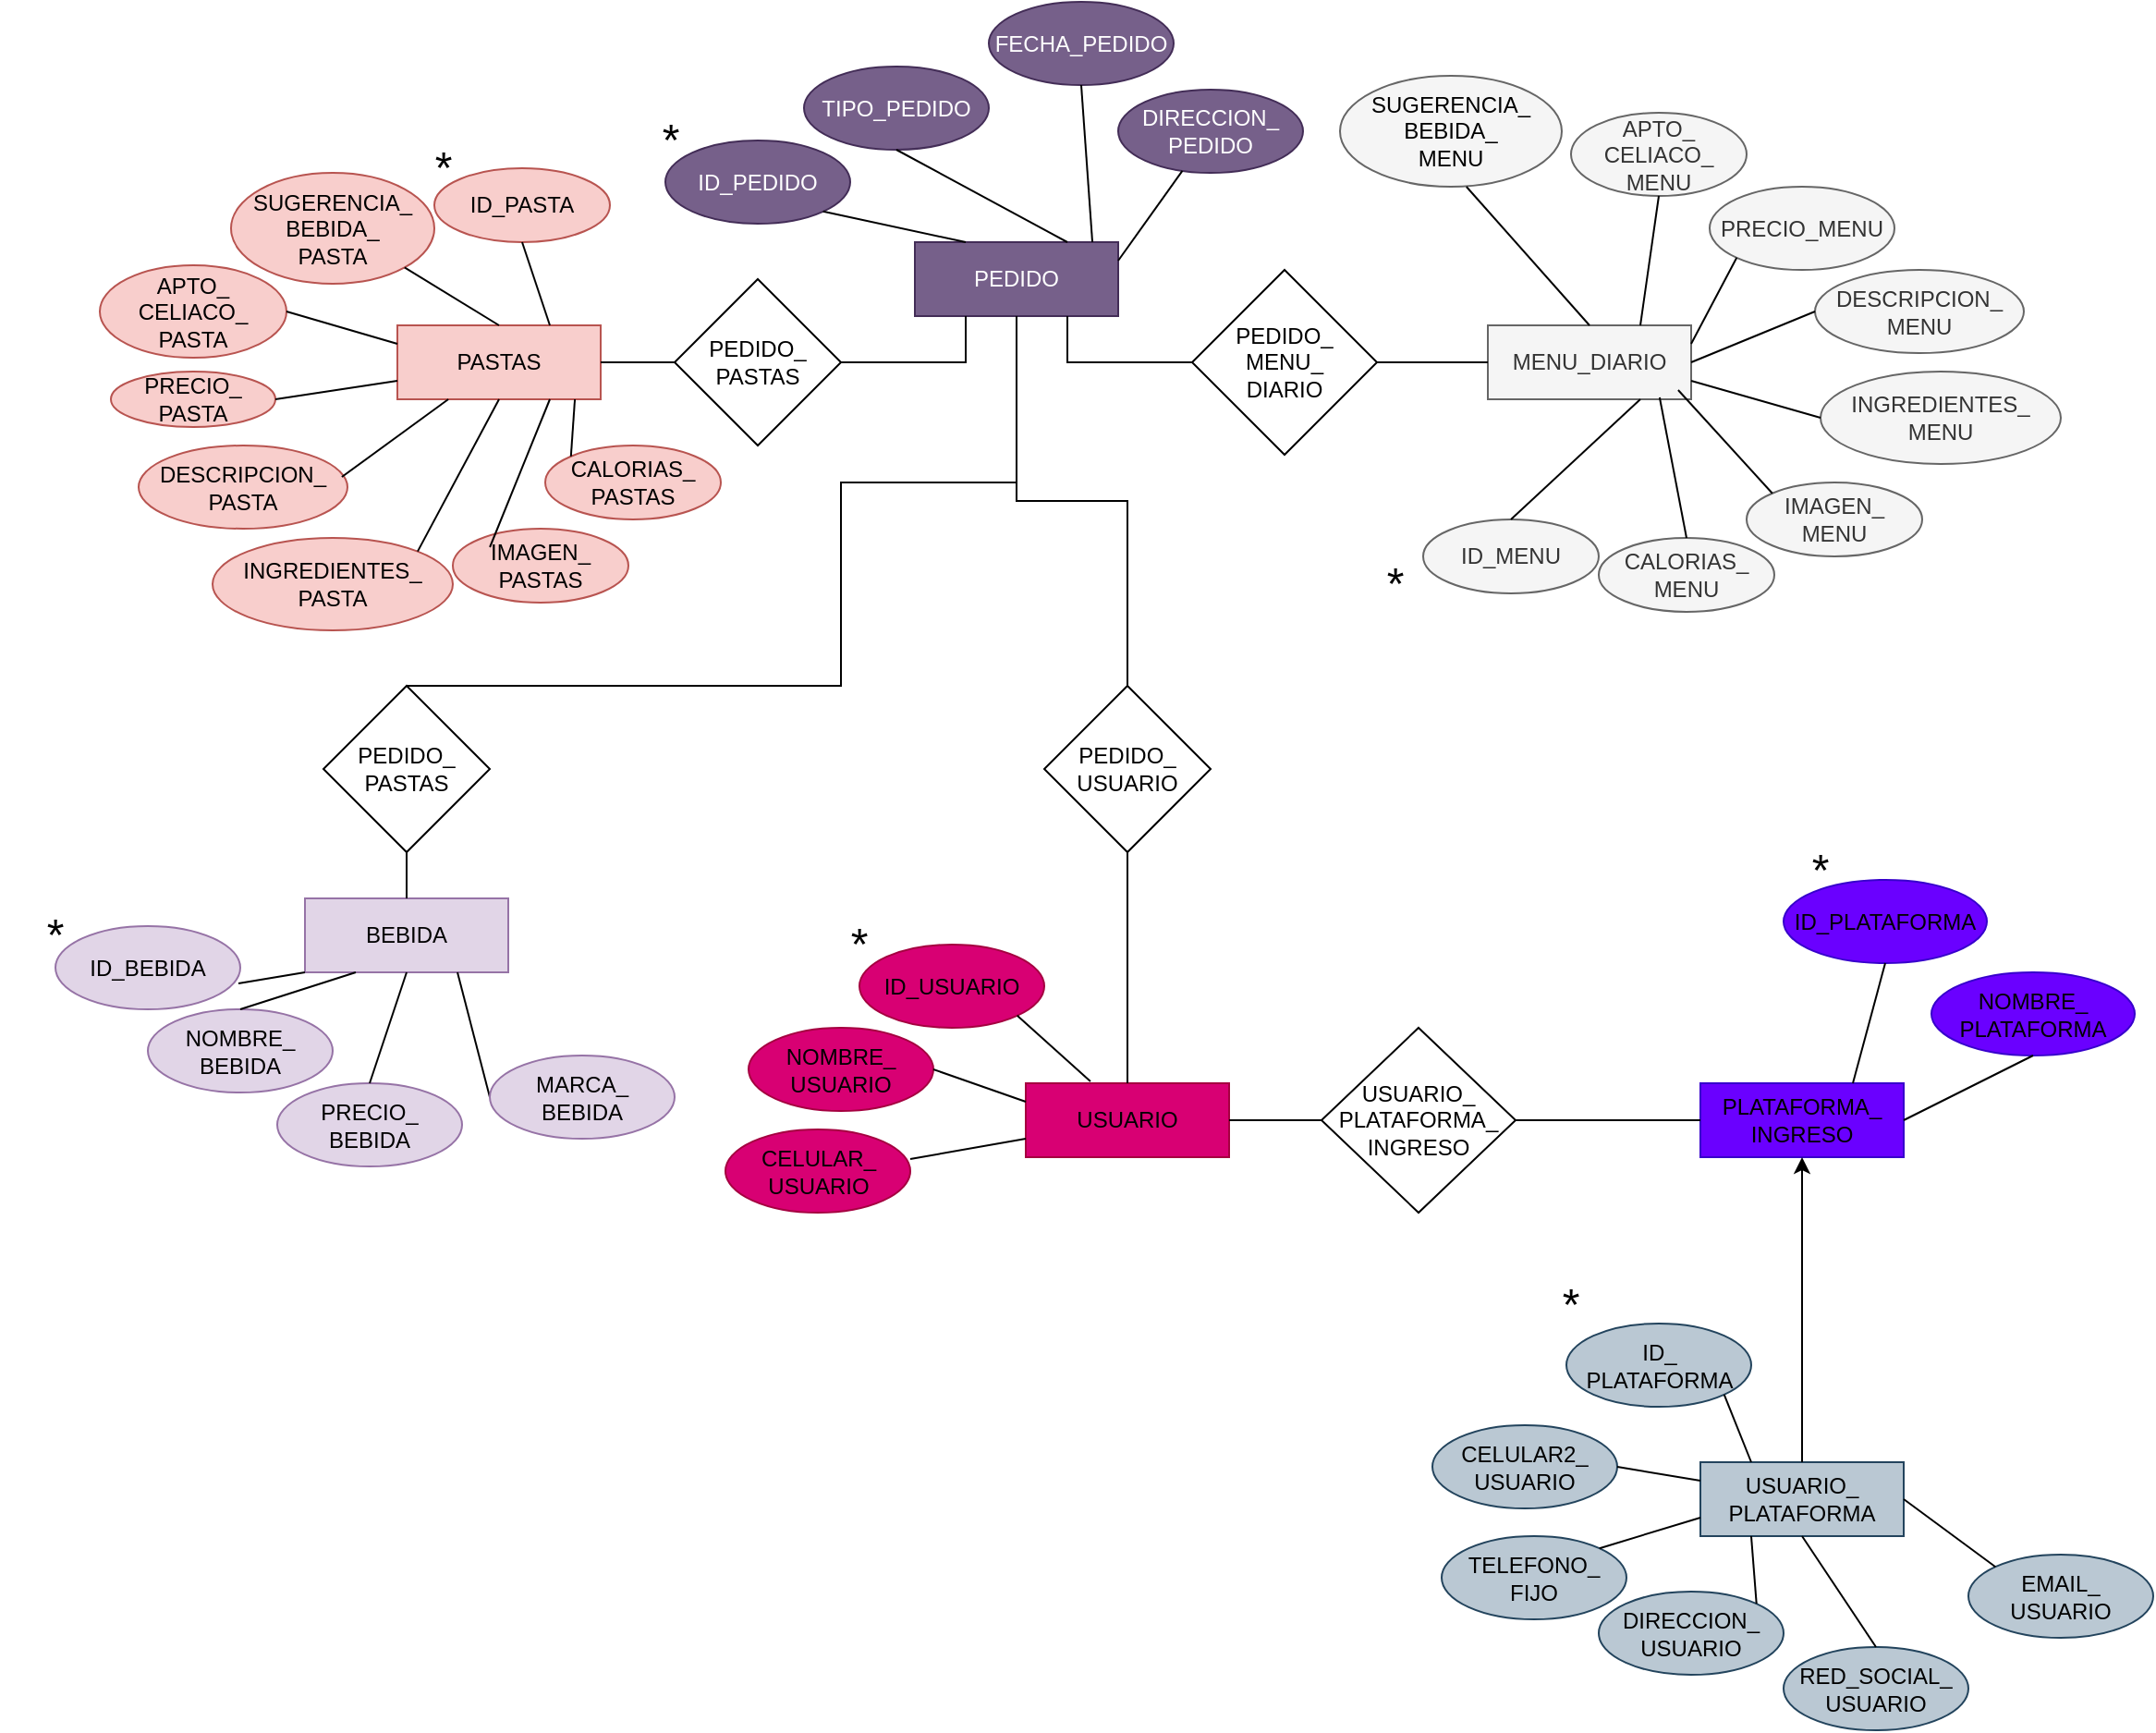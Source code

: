 <mxfile version="24.7.5">
  <diagram name="Página-1" id="DAtKWNq4PaVtGuUrQWzH">
    <mxGraphModel dx="2084" dy="774" grid="1" gridSize="10" guides="1" tooltips="1" connect="1" arrows="1" fold="1" page="1" pageScale="1" pageWidth="827" pageHeight="1169" math="0" shadow="0">
      <root>
        <mxCell id="0" />
        <mxCell id="1" parent="0" />
        <mxCell id="LKN58jGrYVcJwGYVHZ9q-1" value="PEDIDO" style="rounded=0;whiteSpace=wrap;html=1;fillColor=#76608a;fontColor=#ffffff;strokeColor=#432D57;" parent="1" vertex="1">
          <mxGeometry x="340" y="190" width="110" height="40" as="geometry" />
        </mxCell>
        <mxCell id="LKN58jGrYVcJwGYVHZ9q-2" value="ID_PEDIDO" style="ellipse;whiteSpace=wrap;html=1;fillColor=#76608a;fontColor=#ffffff;strokeColor=#432D57;" parent="1" vertex="1">
          <mxGeometry x="205" y="135" width="100" height="45" as="geometry" />
        </mxCell>
        <mxCell id="LKN58jGrYVcJwGYVHZ9q-3" value="&lt;font style=&quot;font-size: 24px;&quot;&gt;*&lt;/font&gt;" style="text;html=1;align=center;verticalAlign=middle;whiteSpace=wrap;rounded=0;" parent="1" vertex="1">
          <mxGeometry x="177.5" y="120" width="60" height="30" as="geometry" />
        </mxCell>
        <mxCell id="LKN58jGrYVcJwGYVHZ9q-4" value="" style="endArrow=none;html=1;rounded=0;entryX=1;entryY=1;entryDx=0;entryDy=0;exitX=0.25;exitY=0;exitDx=0;exitDy=0;" parent="1" source="LKN58jGrYVcJwGYVHZ9q-1" target="LKN58jGrYVcJwGYVHZ9q-2" edge="1">
          <mxGeometry width="50" height="50" relative="1" as="geometry">
            <mxPoint x="200" y="340" as="sourcePoint" />
            <mxPoint x="250" y="290" as="targetPoint" />
          </mxGeometry>
        </mxCell>
        <mxCell id="LKN58jGrYVcJwGYVHZ9q-5" value="TIPO_PEDIDO" style="ellipse;whiteSpace=wrap;html=1;fillColor=#76608a;fontColor=#ffffff;strokeColor=#432D57;" parent="1" vertex="1">
          <mxGeometry x="280" y="95" width="100" height="45" as="geometry" />
        </mxCell>
        <mxCell id="LKN58jGrYVcJwGYVHZ9q-6" value="" style="endArrow=none;html=1;rounded=0;entryX=0.5;entryY=1;entryDx=0;entryDy=0;exitX=0.75;exitY=0;exitDx=0;exitDy=0;" parent="1" source="LKN58jGrYVcJwGYVHZ9q-1" target="LKN58jGrYVcJwGYVHZ9q-5" edge="1">
          <mxGeometry width="50" height="50" relative="1" as="geometry">
            <mxPoint x="390" y="300" as="sourcePoint" />
            <mxPoint x="440" y="250" as="targetPoint" />
          </mxGeometry>
        </mxCell>
        <mxCell id="LKN58jGrYVcJwGYVHZ9q-7" value="PEDIDO_&lt;div&gt;PASTAS&lt;/div&gt;" style="rhombus;whiteSpace=wrap;html=1;" parent="1" vertex="1">
          <mxGeometry x="210" y="210" width="90" height="90" as="geometry" />
        </mxCell>
        <mxCell id="LKN58jGrYVcJwGYVHZ9q-9" value="&lt;font color=&quot;#000000&quot;&gt;PASTAS&lt;/font&gt;" style="rounded=0;whiteSpace=wrap;html=1;fillColor=#f8cecc;strokeColor=#b85450;" parent="1" vertex="1">
          <mxGeometry x="60" y="235" width="110" height="40" as="geometry" />
        </mxCell>
        <mxCell id="LKN58jGrYVcJwGYVHZ9q-10" value="MENU_DIARIO" style="rounded=0;whiteSpace=wrap;html=1;fillColor=#f5f5f5;strokeColor=#666666;fontColor=#333333;" parent="1" vertex="1">
          <mxGeometry x="650" y="235" width="110" height="40" as="geometry" />
        </mxCell>
        <mxCell id="LKN58jGrYVcJwGYVHZ9q-12" value="" style="endArrow=none;html=1;rounded=0;exitX=1;exitY=0.5;exitDx=0;exitDy=0;entryX=0;entryY=0.5;entryDx=0;entryDy=0;" parent="1" source="LKN58jGrYVcJwGYVHZ9q-9" target="LKN58jGrYVcJwGYVHZ9q-7" edge="1">
          <mxGeometry width="50" height="50" relative="1" as="geometry">
            <mxPoint x="300" y="420" as="sourcePoint" />
            <mxPoint x="185" y="300" as="targetPoint" />
          </mxGeometry>
        </mxCell>
        <mxCell id="60rEnAwDFjRoZU05Cf9g-1" value="PEDIDO_&lt;div&gt;MENU_&lt;/div&gt;&lt;div&gt;DIARIO&lt;/div&gt;" style="rhombus;whiteSpace=wrap;html=1;" parent="1" vertex="1">
          <mxGeometry x="490" y="205" width="100" height="100" as="geometry" />
        </mxCell>
        <mxCell id="60rEnAwDFjRoZU05Cf9g-2" value="" style="endArrow=none;html=1;rounded=0;entryX=1;entryY=0.5;entryDx=0;entryDy=0;exitX=0;exitY=0.5;exitDx=0;exitDy=0;" parent="1" source="LKN58jGrYVcJwGYVHZ9q-10" target="60rEnAwDFjRoZU05Cf9g-1" edge="1">
          <mxGeometry width="50" height="50" relative="1" as="geometry">
            <mxPoint x="100" y="520" as="sourcePoint" />
            <mxPoint x="150" y="470" as="targetPoint" />
          </mxGeometry>
        </mxCell>
        <mxCell id="-ES0ZA9RLVaCBiWzZrJJ-1" value="" style="endArrow=none;html=1;rounded=0;entryX=0.25;entryY=1;entryDx=0;entryDy=0;exitX=1;exitY=0.5;exitDx=0;exitDy=0;edgeStyle=orthogonalEdgeStyle;" parent="1" source="LKN58jGrYVcJwGYVHZ9q-7" target="LKN58jGrYVcJwGYVHZ9q-1" edge="1">
          <mxGeometry width="50" height="50" relative="1" as="geometry">
            <mxPoint x="140" y="320" as="sourcePoint" />
            <mxPoint x="190" y="270" as="targetPoint" />
          </mxGeometry>
        </mxCell>
        <mxCell id="-ES0ZA9RLVaCBiWzZrJJ-2" value="" style="endArrow=none;html=1;rounded=0;entryX=0.75;entryY=1;entryDx=0;entryDy=0;exitX=0;exitY=0.5;exitDx=0;exitDy=0;edgeStyle=orthogonalEdgeStyle;" parent="1" source="60rEnAwDFjRoZU05Cf9g-1" target="LKN58jGrYVcJwGYVHZ9q-1" edge="1">
          <mxGeometry width="50" height="50" relative="1" as="geometry">
            <mxPoint x="360" y="370" as="sourcePoint" />
            <mxPoint x="410" y="320" as="targetPoint" />
          </mxGeometry>
        </mxCell>
        <mxCell id="-ES0ZA9RLVaCBiWzZrJJ-3" value="PRECIO_MENU" style="ellipse;whiteSpace=wrap;html=1;fillColor=#f5f5f5;fontColor=#333333;strokeColor=#666666;" parent="1" vertex="1">
          <mxGeometry x="770" y="160" width="100" height="45" as="geometry" />
        </mxCell>
        <mxCell id="-ES0ZA9RLVaCBiWzZrJJ-4" value="" style="endArrow=none;html=1;rounded=0;exitX=1;exitY=0.25;exitDx=0;exitDy=0;entryX=0;entryY=1;entryDx=0;entryDy=0;" parent="1" source="LKN58jGrYVcJwGYVHZ9q-10" target="-ES0ZA9RLVaCBiWzZrJJ-3" edge="1">
          <mxGeometry width="50" height="50" relative="1" as="geometry">
            <mxPoint x="800" y="290" as="sourcePoint" />
            <mxPoint x="850" y="240" as="targetPoint" />
          </mxGeometry>
        </mxCell>
        <mxCell id="-ES0ZA9RLVaCBiWzZrJJ-5" value="DESCRIPCION_&lt;div&gt;MENU&lt;/div&gt;" style="ellipse;whiteSpace=wrap;html=1;fillColor=#f5f5f5;fontColor=#333333;strokeColor=#666666;" parent="1" vertex="1">
          <mxGeometry x="827" y="205" width="113" height="45" as="geometry" />
        </mxCell>
        <mxCell id="-ES0ZA9RLVaCBiWzZrJJ-6" value="" style="endArrow=none;html=1;rounded=0;entryX=0;entryY=0.5;entryDx=0;entryDy=0;exitX=1;exitY=0.5;exitDx=0;exitDy=0;" parent="1" source="LKN58jGrYVcJwGYVHZ9q-10" target="-ES0ZA9RLVaCBiWzZrJJ-5" edge="1">
          <mxGeometry width="50" height="50" relative="1" as="geometry">
            <mxPoint x="580" y="450" as="sourcePoint" />
            <mxPoint x="630" y="400" as="targetPoint" />
          </mxGeometry>
        </mxCell>
        <mxCell id="-ES0ZA9RLVaCBiWzZrJJ-7" value="INGREDIENTES_&lt;div&gt;MENU&lt;/div&gt;" style="ellipse;whiteSpace=wrap;html=1;fillColor=#f5f5f5;fontColor=#333333;strokeColor=#666666;" parent="1" vertex="1">
          <mxGeometry x="830" y="260" width="130" height="50" as="geometry" />
        </mxCell>
        <mxCell id="-ES0ZA9RLVaCBiWzZrJJ-8" value="" style="endArrow=none;html=1;rounded=0;entryX=0;entryY=0.5;entryDx=0;entryDy=0;exitX=1;exitY=0.75;exitDx=0;exitDy=0;" parent="1" source="LKN58jGrYVcJwGYVHZ9q-10" target="-ES0ZA9RLVaCBiWzZrJJ-7" edge="1">
          <mxGeometry width="50" height="50" relative="1" as="geometry">
            <mxPoint x="730" y="420" as="sourcePoint" />
            <mxPoint x="780" y="370" as="targetPoint" />
          </mxGeometry>
        </mxCell>
        <mxCell id="-ES0ZA9RLVaCBiWzZrJJ-9" value="IMAGEN_&lt;div&gt;MENU&lt;/div&gt;" style="ellipse;whiteSpace=wrap;html=1;fillColor=#f5f5f5;fontColor=#333333;strokeColor=#666666;" parent="1" vertex="1">
          <mxGeometry x="790" y="320" width="95" height="40" as="geometry" />
        </mxCell>
        <mxCell id="-ES0ZA9RLVaCBiWzZrJJ-10" value="" style="endArrow=none;html=1;rounded=0;exitX=0;exitY=0;exitDx=0;exitDy=0;entryX=0.936;entryY=0.875;entryDx=0;entryDy=0;entryPerimeter=0;" parent="1" source="-ES0ZA9RLVaCBiWzZrJJ-9" target="LKN58jGrYVcJwGYVHZ9q-10" edge="1">
          <mxGeometry width="50" height="50" relative="1" as="geometry">
            <mxPoint x="680" y="370" as="sourcePoint" />
            <mxPoint x="730" y="320" as="targetPoint" />
          </mxGeometry>
        </mxCell>
        <mxCell id="-ES0ZA9RLVaCBiWzZrJJ-11" value="CALORIAS_&lt;div&gt;MENU&lt;/div&gt;" style="ellipse;whiteSpace=wrap;html=1;fillColor=#f5f5f5;fontColor=#333333;strokeColor=#666666;" parent="1" vertex="1">
          <mxGeometry x="710" y="350" width="95" height="40" as="geometry" />
        </mxCell>
        <mxCell id="-ES0ZA9RLVaCBiWzZrJJ-12" value="" style="endArrow=none;html=1;rounded=0;entryX=0.845;entryY=0.975;entryDx=0;entryDy=0;entryPerimeter=0;exitX=0.5;exitY=0;exitDx=0;exitDy=0;" parent="1" source="-ES0ZA9RLVaCBiWzZrJJ-11" target="LKN58jGrYVcJwGYVHZ9q-10" edge="1">
          <mxGeometry width="50" height="50" relative="1" as="geometry">
            <mxPoint x="580" y="420" as="sourcePoint" />
            <mxPoint x="630" y="370" as="targetPoint" />
          </mxGeometry>
        </mxCell>
        <mxCell id="-ES0ZA9RLVaCBiWzZrJJ-13" value="APTO_&lt;div&gt;CELIACO_&lt;/div&gt;&lt;div&gt;MENU&lt;/div&gt;" style="ellipse;whiteSpace=wrap;html=1;fillColor=#f5f5f5;fontColor=#333333;strokeColor=#666666;" parent="1" vertex="1">
          <mxGeometry x="695" y="120" width="95" height="45" as="geometry" />
        </mxCell>
        <mxCell id="-ES0ZA9RLVaCBiWzZrJJ-14" value="" style="endArrow=none;html=1;rounded=0;entryX=0.5;entryY=1;entryDx=0;entryDy=0;exitX=0.75;exitY=0;exitDx=0;exitDy=0;" parent="1" source="LKN58jGrYVcJwGYVHZ9q-10" target="-ES0ZA9RLVaCBiWzZrJJ-13" edge="1">
          <mxGeometry width="50" height="50" relative="1" as="geometry">
            <mxPoint x="490" y="500" as="sourcePoint" />
            <mxPoint x="540" y="450" as="targetPoint" />
          </mxGeometry>
        </mxCell>
        <mxCell id="-ES0ZA9RLVaCBiWzZrJJ-15" value="PEDIDO_&lt;div&gt;PASTAS&lt;/div&gt;" style="rhombus;whiteSpace=wrap;html=1;" parent="1" vertex="1">
          <mxGeometry x="20" y="430" width="90" height="90" as="geometry" />
        </mxCell>
        <mxCell id="-ES0ZA9RLVaCBiWzZrJJ-16" value="ID_MENU" style="ellipse;whiteSpace=wrap;html=1;fillColor=#f5f5f5;fontColor=#333333;strokeColor=#666666;" parent="1" vertex="1">
          <mxGeometry x="615" y="340" width="95" height="40" as="geometry" />
        </mxCell>
        <mxCell id="-ES0ZA9RLVaCBiWzZrJJ-17" value="" style="endArrow=none;html=1;rounded=0;exitX=0.75;exitY=1;exitDx=0;exitDy=0;entryX=0.5;entryY=0;entryDx=0;entryDy=0;" parent="1" source="LKN58jGrYVcJwGYVHZ9q-10" target="-ES0ZA9RLVaCBiWzZrJJ-16" edge="1">
          <mxGeometry width="50" height="50" relative="1" as="geometry">
            <mxPoint x="510" y="480" as="sourcePoint" />
            <mxPoint x="560" y="430" as="targetPoint" />
          </mxGeometry>
        </mxCell>
        <mxCell id="-ES0ZA9RLVaCBiWzZrJJ-18" value="" style="endArrow=none;html=1;rounded=0;entryX=0.5;entryY=1;entryDx=0;entryDy=0;exitX=0.5;exitY=0;exitDx=0;exitDy=0;edgeStyle=orthogonalEdgeStyle;" parent="1" source="-ES0ZA9RLVaCBiWzZrJJ-15" target="LKN58jGrYVcJwGYVHZ9q-1" edge="1">
          <mxGeometry width="50" height="50" relative="1" as="geometry">
            <mxPoint x="350" y="330" as="sourcePoint" />
            <mxPoint x="400" y="280" as="targetPoint" />
            <Array as="points">
              <mxPoint x="300" y="320" />
              <mxPoint x="395" y="320" />
            </Array>
          </mxGeometry>
        </mxCell>
        <mxCell id="-ES0ZA9RLVaCBiWzZrJJ-19" value="&lt;font color=&quot;#000000&quot;&gt;ID_BEBIDA&lt;/font&gt;" style="ellipse;whiteSpace=wrap;html=1;fillColor=#e1d5e7;strokeColor=#9673a6;" parent="1" vertex="1">
          <mxGeometry x="-125" y="560" width="100" height="45" as="geometry" />
        </mxCell>
        <mxCell id="-ES0ZA9RLVaCBiWzZrJJ-20" value="&lt;font style=&quot;font-size: 24px;&quot;&gt;*&lt;/font&gt;" style="text;html=1;align=center;verticalAlign=middle;whiteSpace=wrap;rounded=0;" parent="1" vertex="1">
          <mxGeometry x="570" y="360" width="60" height="30" as="geometry" />
        </mxCell>
        <mxCell id="-ES0ZA9RLVaCBiWzZrJJ-21" value="&lt;font color=&quot;#000000&quot;&gt;BEBIDA&lt;/font&gt;" style="rounded=0;whiteSpace=wrap;html=1;fillColor=#e1d5e7;strokeColor=#9673a6;" parent="1" vertex="1">
          <mxGeometry x="10" y="545" width="110" height="40" as="geometry" />
        </mxCell>
        <mxCell id="-ES0ZA9RLVaCBiWzZrJJ-22" value="" style="endArrow=none;html=1;rounded=0;entryX=0.5;entryY=1;entryDx=0;entryDy=0;exitX=0.5;exitY=0;exitDx=0;exitDy=0;" parent="1" source="-ES0ZA9RLVaCBiWzZrJJ-21" target="-ES0ZA9RLVaCBiWzZrJJ-15" edge="1">
          <mxGeometry width="50" height="50" relative="1" as="geometry">
            <mxPoint x="-85" y="630" as="sourcePoint" />
            <mxPoint x="-35" y="580" as="targetPoint" />
          </mxGeometry>
        </mxCell>
        <mxCell id="-ES0ZA9RLVaCBiWzZrJJ-23" value="" style="endArrow=none;html=1;rounded=0;entryX=0;entryY=1;entryDx=0;entryDy=0;exitX=0.99;exitY=0.689;exitDx=0;exitDy=0;exitPerimeter=0;" parent="1" source="-ES0ZA9RLVaCBiWzZrJJ-19" target="-ES0ZA9RLVaCBiWzZrJJ-21" edge="1">
          <mxGeometry width="50" height="50" relative="1" as="geometry">
            <mxPoint x="-85" y="630" as="sourcePoint" />
            <mxPoint x="-15" y="590" as="targetPoint" />
          </mxGeometry>
        </mxCell>
        <mxCell id="-ES0ZA9RLVaCBiWzZrJJ-24" value="&lt;font style=&quot;font-size: 24px;&quot;&gt;*&lt;/font&gt;" style="text;html=1;align=center;verticalAlign=middle;whiteSpace=wrap;rounded=0;" parent="1" vertex="1">
          <mxGeometry x="-155" y="550" width="60" height="30" as="geometry" />
        </mxCell>
        <mxCell id="-ES0ZA9RLVaCBiWzZrJJ-25" value="&lt;font color=&quot;#000000&quot;&gt;NOMBRE_&lt;/font&gt;&lt;div&gt;&lt;font color=&quot;#000000&quot;&gt;BEBIDA&lt;/font&gt;&lt;/div&gt;" style="ellipse;whiteSpace=wrap;html=1;fillColor=#e1d5e7;strokeColor=#9673a6;" parent="1" vertex="1">
          <mxGeometry x="-75" y="605" width="100" height="45" as="geometry" />
        </mxCell>
        <mxCell id="-ES0ZA9RLVaCBiWzZrJJ-26" value="&lt;font color=&quot;#000000&quot;&gt;PRECIO_&lt;/font&gt;&lt;div&gt;&lt;font color=&quot;#000000&quot;&gt;BEBIDA&lt;/font&gt;&lt;/div&gt;" style="ellipse;whiteSpace=wrap;html=1;fillColor=#e1d5e7;strokeColor=#9673a6;" parent="1" vertex="1">
          <mxGeometry x="-5" y="645" width="100" height="45" as="geometry" />
        </mxCell>
        <mxCell id="-ES0ZA9RLVaCBiWzZrJJ-27" value="" style="endArrow=none;html=1;rounded=0;entryX=0.25;entryY=1;entryDx=0;entryDy=0;exitX=0.5;exitY=0;exitDx=0;exitDy=0;" parent="1" source="-ES0ZA9RLVaCBiWzZrJJ-25" target="-ES0ZA9RLVaCBiWzZrJJ-21" edge="1">
          <mxGeometry width="50" height="50" relative="1" as="geometry">
            <mxPoint x="25" y="840" as="sourcePoint" />
            <mxPoint x="75" y="790" as="targetPoint" />
          </mxGeometry>
        </mxCell>
        <mxCell id="-ES0ZA9RLVaCBiWzZrJJ-28" value="" style="endArrow=none;html=1;rounded=0;entryX=0.5;entryY=1;entryDx=0;entryDy=0;exitX=0.5;exitY=0;exitDx=0;exitDy=0;" parent="1" source="-ES0ZA9RLVaCBiWzZrJJ-26" target="-ES0ZA9RLVaCBiWzZrJJ-21" edge="1">
          <mxGeometry width="50" height="50" relative="1" as="geometry">
            <mxPoint x="255" y="780" as="sourcePoint" />
            <mxPoint x="305" y="730" as="targetPoint" />
          </mxGeometry>
        </mxCell>
        <mxCell id="-ES0ZA9RLVaCBiWzZrJJ-29" value="&lt;font color=&quot;#000000&quot;&gt;SUGERENCIA_&lt;/font&gt;&lt;div&gt;&lt;font color=&quot;#000000&quot;&gt;BEBIDA_&lt;/font&gt;&lt;/div&gt;&lt;div&gt;&lt;font color=&quot;#000000&quot;&gt;MENU&lt;/font&gt;&lt;/div&gt;" style="ellipse;whiteSpace=wrap;html=1;fillColor=#f5f5f5;strokeColor=#666666;fontColor=#333333;" parent="1" vertex="1">
          <mxGeometry x="570" y="100" width="120" height="60" as="geometry" />
        </mxCell>
        <mxCell id="-ES0ZA9RLVaCBiWzZrJJ-30" value="" style="endArrow=none;html=1;rounded=0;entryX=0.75;entryY=1;entryDx=0;entryDy=0;exitX=0;exitY=0.5;exitDx=0;exitDy=0;" parent="1" source="-ES0ZA9RLVaCBiWzZrJJ-31" target="-ES0ZA9RLVaCBiWzZrJJ-21" edge="1">
          <mxGeometry width="50" height="50" relative="1" as="geometry">
            <mxPoint x="175" y="840" as="sourcePoint" />
            <mxPoint x="225" y="790" as="targetPoint" />
          </mxGeometry>
        </mxCell>
        <mxCell id="-ES0ZA9RLVaCBiWzZrJJ-31" value="&lt;font color=&quot;#000000&quot;&gt;MARCA_&lt;/font&gt;&lt;div&gt;&lt;font color=&quot;#000000&quot;&gt;BEBIDA&lt;/font&gt;&lt;/div&gt;" style="ellipse;whiteSpace=wrap;html=1;fillColor=#e1d5e7;strokeColor=#9673a6;" parent="1" vertex="1">
          <mxGeometry x="110" y="630" width="100" height="45" as="geometry" />
        </mxCell>
        <mxCell id="-ES0ZA9RLVaCBiWzZrJJ-32" value="" style="endArrow=none;html=1;rounded=0;exitX=0.5;exitY=0;exitDx=0;exitDy=0;entryX=0.57;entryY=1;entryDx=0;entryDy=0;entryPerimeter=0;" parent="1" source="LKN58jGrYVcJwGYVHZ9q-10" target="-ES0ZA9RLVaCBiWzZrJJ-29" edge="1">
          <mxGeometry width="50" height="50" relative="1" as="geometry">
            <mxPoint x="600" y="240" as="sourcePoint" />
            <mxPoint x="650" y="190" as="targetPoint" />
          </mxGeometry>
        </mxCell>
        <mxCell id="-ES0ZA9RLVaCBiWzZrJJ-33" value="&lt;font color=&quot;#000000&quot;&gt;SUGERENCIA_&lt;/font&gt;&lt;div&gt;&lt;font color=&quot;#000000&quot;&gt;BEBIDA_&lt;/font&gt;&lt;/div&gt;&lt;div&gt;&lt;font color=&quot;#000000&quot;&gt;PASTA&lt;/font&gt;&lt;/div&gt;" style="ellipse;whiteSpace=wrap;html=1;fillColor=#f8cecc;strokeColor=#b85450;" parent="1" vertex="1">
          <mxGeometry x="-30" y="152.5" width="110" height="60" as="geometry" />
        </mxCell>
        <mxCell id="-ES0ZA9RLVaCBiWzZrJJ-34" value="" style="endArrow=none;html=1;rounded=0;entryX=1;entryY=1;entryDx=0;entryDy=0;exitX=0.5;exitY=0;exitDx=0;exitDy=0;" parent="1" source="LKN58jGrYVcJwGYVHZ9q-9" target="-ES0ZA9RLVaCBiWzZrJJ-33" edge="1">
          <mxGeometry width="50" height="50" relative="1" as="geometry">
            <mxPoint x="-10" y="330" as="sourcePoint" />
            <mxPoint x="40" y="280" as="targetPoint" />
          </mxGeometry>
        </mxCell>
        <mxCell id="-ES0ZA9RLVaCBiWzZrJJ-35" value="&lt;font color=&quot;#000000&quot;&gt;PRECIO_&lt;/font&gt;&lt;div&gt;&lt;span style=&quot;background-color: initial;&quot;&gt;&lt;font color=&quot;#000000&quot;&gt;PASTA&lt;/font&gt;&lt;/span&gt;&lt;/div&gt;" style="ellipse;whiteSpace=wrap;html=1;fillColor=#f8cecc;strokeColor=#b85450;" parent="1" vertex="1">
          <mxGeometry x="-95" y="260" width="89" height="30" as="geometry" />
        </mxCell>
        <mxCell id="-ES0ZA9RLVaCBiWzZrJJ-36" value="&lt;font color=&quot;#000000&quot;&gt;DESCRIPCION_&lt;/font&gt;&lt;div&gt;&lt;font color=&quot;#000000&quot;&gt;PASTA&lt;/font&gt;&lt;/div&gt;" style="ellipse;whiteSpace=wrap;html=1;fillColor=#f8cecc;strokeColor=#b85450;" parent="1" vertex="1">
          <mxGeometry x="-80" y="300" width="113" height="45" as="geometry" />
        </mxCell>
        <mxCell id="-ES0ZA9RLVaCBiWzZrJJ-37" value="&lt;font color=&quot;#000000&quot;&gt;INGREDIENTES_&lt;/font&gt;&lt;div&gt;&lt;font color=&quot;#000000&quot;&gt;PASTA&lt;/font&gt;&lt;/div&gt;" style="ellipse;whiteSpace=wrap;html=1;fillColor=#f8cecc;strokeColor=#b85450;" parent="1" vertex="1">
          <mxGeometry x="-40" y="350" width="130" height="50" as="geometry" />
        </mxCell>
        <mxCell id="-ES0ZA9RLVaCBiWzZrJJ-38" value="&lt;font color=&quot;#000000&quot;&gt;IMAGEN_&lt;/font&gt;&lt;div&gt;&lt;font color=&quot;#000000&quot;&gt;PASTAS&lt;/font&gt;&lt;/div&gt;" style="ellipse;whiteSpace=wrap;html=1;fillColor=#f8cecc;strokeColor=#b85450;" parent="1" vertex="1">
          <mxGeometry x="90" y="345" width="95" height="40" as="geometry" />
        </mxCell>
        <mxCell id="-ES0ZA9RLVaCBiWzZrJJ-39" value="&lt;font color=&quot;#000000&quot;&gt;CALORIAS_&lt;/font&gt;&lt;div&gt;&lt;font color=&quot;#000000&quot;&gt;PASTAS&lt;/font&gt;&lt;/div&gt;" style="ellipse;whiteSpace=wrap;html=1;fillColor=#f8cecc;strokeColor=#b85450;" parent="1" vertex="1">
          <mxGeometry x="140" y="300" width="95" height="40" as="geometry" />
        </mxCell>
        <mxCell id="-ES0ZA9RLVaCBiWzZrJJ-40" value="&lt;font color=&quot;#000000&quot;&gt;APTO_&lt;/font&gt;&lt;div&gt;&lt;font color=&quot;#000000&quot;&gt;CELIACO_&lt;/font&gt;&lt;/div&gt;&lt;div&gt;&lt;font color=&quot;#000000&quot;&gt;PASTA&lt;/font&gt;&lt;/div&gt;" style="ellipse;whiteSpace=wrap;html=1;fillColor=#f8cecc;strokeColor=#b85450;" parent="1" vertex="1">
          <mxGeometry x="-101" y="202.5" width="101" height="50" as="geometry" />
        </mxCell>
        <mxCell id="-ES0ZA9RLVaCBiWzZrJJ-41" value="&lt;font color=&quot;#000000&quot;&gt;ID_PASTA&lt;/font&gt;" style="ellipse;whiteSpace=wrap;html=1;fillColor=#f8cecc;strokeColor=#b85450;" parent="1" vertex="1">
          <mxGeometry x="80" y="150" width="95" height="40" as="geometry" />
        </mxCell>
        <mxCell id="-ES0ZA9RLVaCBiWzZrJJ-42" value="&lt;font style=&quot;font-size: 24px;&quot;&gt;*&lt;/font&gt;" style="text;html=1;align=center;verticalAlign=middle;whiteSpace=wrap;rounded=0;" parent="1" vertex="1">
          <mxGeometry x="60" y="135" width="50" height="30" as="geometry" />
        </mxCell>
        <mxCell id="-ES0ZA9RLVaCBiWzZrJJ-43" value="" style="endArrow=none;html=1;rounded=0;entryX=0.5;entryY=1;entryDx=0;entryDy=0;exitX=0.75;exitY=0;exitDx=0;exitDy=0;" parent="1" source="LKN58jGrYVcJwGYVHZ9q-9" target="-ES0ZA9RLVaCBiWzZrJJ-41" edge="1">
          <mxGeometry width="50" height="50" relative="1" as="geometry">
            <mxPoint x="60" y="400" as="sourcePoint" />
            <mxPoint x="110" y="350" as="targetPoint" />
          </mxGeometry>
        </mxCell>
        <mxCell id="-ES0ZA9RLVaCBiWzZrJJ-44" value="" style="endArrow=none;html=1;rounded=0;entryX=0;entryY=0.25;entryDx=0;entryDy=0;exitX=1;exitY=0.5;exitDx=0;exitDy=0;" parent="1" source="-ES0ZA9RLVaCBiWzZrJJ-40" target="LKN58jGrYVcJwGYVHZ9q-9" edge="1">
          <mxGeometry width="50" height="50" relative="1" as="geometry">
            <mxPoint x="-270" y="510" as="sourcePoint" />
            <mxPoint x="-220" y="460" as="targetPoint" />
          </mxGeometry>
        </mxCell>
        <mxCell id="-ES0ZA9RLVaCBiWzZrJJ-45" value="" style="endArrow=none;html=1;rounded=0;entryX=0;entryY=0.75;entryDx=0;entryDy=0;exitX=1;exitY=0.5;exitDx=0;exitDy=0;" parent="1" source="-ES0ZA9RLVaCBiWzZrJJ-35" target="LKN58jGrYVcJwGYVHZ9q-9" edge="1">
          <mxGeometry width="50" height="50" relative="1" as="geometry">
            <mxPoint x="-250" y="500" as="sourcePoint" />
            <mxPoint x="-200" y="450" as="targetPoint" />
          </mxGeometry>
        </mxCell>
        <mxCell id="-ES0ZA9RLVaCBiWzZrJJ-46" value="" style="endArrow=none;html=1;rounded=0;exitX=0.973;exitY=0.378;exitDx=0;exitDy=0;exitPerimeter=0;" parent="1" source="-ES0ZA9RLVaCBiWzZrJJ-36" target="LKN58jGrYVcJwGYVHZ9q-9" edge="1">
          <mxGeometry width="50" height="50" relative="1" as="geometry">
            <mxPoint x="-340" y="520" as="sourcePoint" />
            <mxPoint x="-290" y="470" as="targetPoint" />
          </mxGeometry>
        </mxCell>
        <mxCell id="-ES0ZA9RLVaCBiWzZrJJ-47" value="" style="endArrow=none;html=1;rounded=0;entryX=0.5;entryY=1;entryDx=0;entryDy=0;exitX=1;exitY=0;exitDx=0;exitDy=0;" parent="1" source="-ES0ZA9RLVaCBiWzZrJJ-37" target="LKN58jGrYVcJwGYVHZ9q-9" edge="1">
          <mxGeometry width="50" height="50" relative="1" as="geometry">
            <mxPoint x="-220" y="520" as="sourcePoint" />
            <mxPoint x="-170" y="470" as="targetPoint" />
          </mxGeometry>
        </mxCell>
        <mxCell id="-ES0ZA9RLVaCBiWzZrJJ-48" value="" style="endArrow=none;html=1;rounded=0;entryX=0.75;entryY=1;entryDx=0;entryDy=0;exitX=0.211;exitY=0.25;exitDx=0;exitDy=0;exitPerimeter=0;" parent="1" source="-ES0ZA9RLVaCBiWzZrJJ-38" target="LKN58jGrYVcJwGYVHZ9q-9" edge="1">
          <mxGeometry width="50" height="50" relative="1" as="geometry">
            <mxPoint x="-300" y="530" as="sourcePoint" />
            <mxPoint x="-250" y="480" as="targetPoint" />
          </mxGeometry>
        </mxCell>
        <mxCell id="-ES0ZA9RLVaCBiWzZrJJ-49" value="" style="endArrow=none;html=1;rounded=0;exitX=0;exitY=0;exitDx=0;exitDy=0;entryX=0.873;entryY=1;entryDx=0;entryDy=0;entryPerimeter=0;" parent="1" source="-ES0ZA9RLVaCBiWzZrJJ-39" target="LKN58jGrYVcJwGYVHZ9q-9" edge="1">
          <mxGeometry width="50" height="50" relative="1" as="geometry">
            <mxPoint x="-200" y="510" as="sourcePoint" />
            <mxPoint x="160" y="280" as="targetPoint" />
          </mxGeometry>
        </mxCell>
        <mxCell id="GWfLVkW-G8rviMVoUtMO-1" value="FECHA_PEDIDO" style="ellipse;whiteSpace=wrap;html=1;fillColor=#76608a;fontColor=#ffffff;strokeColor=#432D57;" parent="1" vertex="1">
          <mxGeometry x="380" y="60" width="100" height="45" as="geometry" />
        </mxCell>
        <mxCell id="GWfLVkW-G8rviMVoUtMO-2" value="" style="endArrow=none;html=1;rounded=0;entryX=0.5;entryY=1;entryDx=0;entryDy=0;exitX=0.873;exitY=0;exitDx=0;exitDy=0;exitPerimeter=0;" parent="1" source="LKN58jGrYVcJwGYVHZ9q-1" target="GWfLVkW-G8rviMVoUtMO-1" edge="1">
          <mxGeometry width="50" height="50" relative="1" as="geometry">
            <mxPoint x="440" y="480" as="sourcePoint" />
            <mxPoint x="490" y="430" as="targetPoint" />
          </mxGeometry>
        </mxCell>
        <mxCell id="GWfLVkW-G8rviMVoUtMO-3" value="PEDIDO_&lt;div&gt;USUARIO&lt;/div&gt;" style="rhombus;whiteSpace=wrap;html=1;" parent="1" vertex="1">
          <mxGeometry x="410" y="430" width="90" height="90" as="geometry" />
        </mxCell>
        <mxCell id="GWfLVkW-G8rviMVoUtMO-4" value="&lt;font color=&quot;#000000&quot;&gt;USUARIO&lt;/font&gt;" style="rounded=0;whiteSpace=wrap;html=1;fillColor=#d80073;strokeColor=#A50040;fontColor=#ffffff;" parent="1" vertex="1">
          <mxGeometry x="400" y="645" width="110" height="40" as="geometry" />
        </mxCell>
        <mxCell id="GWfLVkW-G8rviMVoUtMO-5" value="" style="endArrow=none;html=1;rounded=0;entryX=0.5;entryY=1;entryDx=0;entryDy=0;exitX=0.5;exitY=0;exitDx=0;exitDy=0;" parent="1" source="GWfLVkW-G8rviMVoUtMO-4" target="GWfLVkW-G8rviMVoUtMO-3" edge="1">
          <mxGeometry width="50" height="50" relative="1" as="geometry">
            <mxPoint x="270" y="640" as="sourcePoint" />
            <mxPoint x="320" y="590" as="targetPoint" />
          </mxGeometry>
        </mxCell>
        <mxCell id="GWfLVkW-G8rviMVoUtMO-6" value="" style="endArrow=none;html=1;rounded=0;entryX=0.5;entryY=1;entryDx=0;entryDy=0;exitX=0.5;exitY=0;exitDx=0;exitDy=0;edgeStyle=orthogonalEdgeStyle;" parent="1" source="GWfLVkW-G8rviMVoUtMO-3" target="LKN58jGrYVcJwGYVHZ9q-1" edge="1">
          <mxGeometry width="50" height="50" relative="1" as="geometry">
            <mxPoint x="450" y="370" as="sourcePoint" />
            <mxPoint x="500" y="320" as="targetPoint" />
          </mxGeometry>
        </mxCell>
        <mxCell id="GWfLVkW-G8rviMVoUtMO-7" value="&lt;font color=&quot;#000000&quot;&gt;ID_USUARIO&lt;/font&gt;" style="ellipse;whiteSpace=wrap;html=1;fillColor=#d80073;strokeColor=#A50040;fontColor=#ffffff;" parent="1" vertex="1">
          <mxGeometry x="310" y="570" width="100" height="45" as="geometry" />
        </mxCell>
        <mxCell id="GWfLVkW-G8rviMVoUtMO-8" value="&lt;font color=&quot;#000000&quot;&gt;NOMBRE_&lt;/font&gt;&lt;div&gt;&lt;font color=&quot;#000000&quot;&gt;USUARIO&lt;/font&gt;&lt;/div&gt;" style="ellipse;whiteSpace=wrap;html=1;fillColor=#d80073;strokeColor=#A50040;fontColor=#ffffff;" parent="1" vertex="1">
          <mxGeometry x="250" y="615" width="100" height="45" as="geometry" />
        </mxCell>
        <mxCell id="GWfLVkW-G8rviMVoUtMO-11" value="&lt;font color=&quot;#000000&quot;&gt;CELULAR_&lt;/font&gt;&lt;div&gt;&lt;font color=&quot;#000000&quot;&gt;USUARIO&lt;/font&gt;&lt;/div&gt;" style="ellipse;whiteSpace=wrap;html=1;fillColor=#d80073;strokeColor=#A50040;fontColor=#ffffff;" parent="1" vertex="1">
          <mxGeometry x="237.5" y="670" width="100" height="45" as="geometry" />
        </mxCell>
        <mxCell id="GWfLVkW-G8rviMVoUtMO-12" value="&lt;font style=&quot;font-size: 24px;&quot;&gt;*&lt;/font&gt;" style="text;html=1;align=center;verticalAlign=middle;whiteSpace=wrap;rounded=0;" parent="1" vertex="1">
          <mxGeometry x="280" y="555" width="60" height="30" as="geometry" />
        </mxCell>
        <mxCell id="GWfLVkW-G8rviMVoUtMO-13" value="" style="endArrow=none;html=1;rounded=0;exitX=1;exitY=1;exitDx=0;exitDy=0;entryX=0.318;entryY=-0.025;entryDx=0;entryDy=0;entryPerimeter=0;" parent="1" source="GWfLVkW-G8rviMVoUtMO-7" target="GWfLVkW-G8rviMVoUtMO-4" edge="1">
          <mxGeometry width="50" height="50" relative="1" as="geometry">
            <mxPoint x="320" y="910" as="sourcePoint" />
            <mxPoint x="370" y="860" as="targetPoint" />
          </mxGeometry>
        </mxCell>
        <mxCell id="GWfLVkW-G8rviMVoUtMO-14" value="" style="endArrow=none;html=1;rounded=0;exitX=1;exitY=0.5;exitDx=0;exitDy=0;entryX=0;entryY=0.25;entryDx=0;entryDy=0;" parent="1" source="GWfLVkW-G8rviMVoUtMO-8" target="GWfLVkW-G8rviMVoUtMO-4" edge="1">
          <mxGeometry width="50" height="50" relative="1" as="geometry">
            <mxPoint x="170" y="890" as="sourcePoint" />
            <mxPoint x="220" y="840" as="targetPoint" />
          </mxGeometry>
        </mxCell>
        <mxCell id="GWfLVkW-G8rviMVoUtMO-15" value="" style="endArrow=none;html=1;rounded=0;entryX=0;entryY=0.75;entryDx=0;entryDy=0;exitX=1;exitY=0.356;exitDx=0;exitDy=0;exitPerimeter=0;" parent="1" source="GWfLVkW-G8rviMVoUtMO-11" target="GWfLVkW-G8rviMVoUtMO-4" edge="1">
          <mxGeometry width="50" height="50" relative="1" as="geometry">
            <mxPoint x="220" y="860" as="sourcePoint" />
            <mxPoint x="270" y="810" as="targetPoint" />
          </mxGeometry>
        </mxCell>
        <mxCell id="GWfLVkW-G8rviMVoUtMO-19" value="DIRECCION_&lt;div&gt;PEDIDO&lt;/div&gt;" style="ellipse;whiteSpace=wrap;html=1;fillColor=#76608a;fontColor=#ffffff;strokeColor=#432D57;" parent="1" vertex="1">
          <mxGeometry x="450" y="107.5" width="100" height="45" as="geometry" />
        </mxCell>
        <mxCell id="GWfLVkW-G8rviMVoUtMO-20" value="" style="endArrow=none;html=1;rounded=0;exitX=1;exitY=0.25;exitDx=0;exitDy=0;" parent="1" source="LKN58jGrYVcJwGYVHZ9q-1" target="GWfLVkW-G8rviMVoUtMO-19" edge="1">
          <mxGeometry width="50" height="50" relative="1" as="geometry">
            <mxPoint x="490" y="400" as="sourcePoint" />
            <mxPoint x="540" y="350" as="targetPoint" />
          </mxGeometry>
        </mxCell>
        <mxCell id="GWfLVkW-G8rviMVoUtMO-21" value="USUARIO_&lt;div&gt;PLATAFORMA_&lt;/div&gt;&lt;div&gt;INGRESO&lt;/div&gt;" style="rhombus;whiteSpace=wrap;html=1;" parent="1" vertex="1">
          <mxGeometry x="560" y="615" width="105" height="100" as="geometry" />
        </mxCell>
        <mxCell id="GWfLVkW-G8rviMVoUtMO-22" value="" style="endArrow=none;html=1;rounded=0;entryX=0;entryY=0.5;entryDx=0;entryDy=0;exitX=1;exitY=0.5;exitDx=0;exitDy=0;" parent="1" source="GWfLVkW-G8rviMVoUtMO-4" target="GWfLVkW-G8rviMVoUtMO-21" edge="1">
          <mxGeometry width="50" height="50" relative="1" as="geometry">
            <mxPoint x="370" y="840" as="sourcePoint" />
            <mxPoint x="420" y="790" as="targetPoint" />
          </mxGeometry>
        </mxCell>
        <mxCell id="GWfLVkW-G8rviMVoUtMO-23" value="&lt;font color=&quot;#000000&quot;&gt;PLATAFORMA_&lt;/font&gt;&lt;div&gt;&lt;font color=&quot;#000000&quot;&gt;INGRESO&lt;/font&gt;&lt;/div&gt;" style="rounded=0;whiteSpace=wrap;html=1;fillColor=#6a00ff;strokeColor=#3700CC;fontColor=#ffffff;" parent="1" vertex="1">
          <mxGeometry x="765" y="645" width="110" height="40" as="geometry" />
        </mxCell>
        <mxCell id="GWfLVkW-G8rviMVoUtMO-24" value="" style="endArrow=none;html=1;rounded=0;entryX=0;entryY=0.5;entryDx=0;entryDy=0;exitX=1;exitY=0.5;exitDx=0;exitDy=0;" parent="1" source="GWfLVkW-G8rviMVoUtMO-21" target="GWfLVkW-G8rviMVoUtMO-23" edge="1">
          <mxGeometry width="50" height="50" relative="1" as="geometry">
            <mxPoint x="650" y="760" as="sourcePoint" />
            <mxPoint x="700" y="710" as="targetPoint" />
          </mxGeometry>
        </mxCell>
        <mxCell id="GWfLVkW-G8rviMVoUtMO-25" value="&lt;font color=&quot;#000000&quot;&gt;ID_PLATAFORMA&lt;/font&gt;" style="ellipse;whiteSpace=wrap;html=1;fillColor=#6a00ff;strokeColor=#3700CC;fontColor=#ffffff;" parent="1" vertex="1">
          <mxGeometry x="810" y="535" width="110" height="45" as="geometry" />
        </mxCell>
        <mxCell id="GWfLVkW-G8rviMVoUtMO-26" value="&lt;font color=&quot;#000000&quot;&gt;CELULAR2_&lt;/font&gt;&lt;div&gt;&lt;font color=&quot;#000000&quot;&gt;USUARIO&lt;/font&gt;&lt;/div&gt;" style="ellipse;whiteSpace=wrap;html=1;fillColor=#bac8d3;strokeColor=#23445d;" parent="1" vertex="1">
          <mxGeometry x="620" y="830" width="100" height="45" as="geometry" />
        </mxCell>
        <mxCell id="GWfLVkW-G8rviMVoUtMO-27" value="&lt;font color=&quot;#000000&quot;&gt;DIRECCION_&lt;/font&gt;&lt;div&gt;&lt;font color=&quot;#000000&quot;&gt;USUARIO&lt;/font&gt;&lt;/div&gt;" style="ellipse;whiteSpace=wrap;html=1;fillColor=#bac8d3;strokeColor=#23445d;" parent="1" vertex="1">
          <mxGeometry x="710" y="920" width="100" height="45" as="geometry" />
        </mxCell>
        <mxCell id="GWfLVkW-G8rviMVoUtMO-28" value="&lt;font color=&quot;#000000&quot;&gt;TELEFONO_&lt;/font&gt;&lt;div&gt;&lt;font color=&quot;#000000&quot;&gt;FIJO&lt;/font&gt;&lt;/div&gt;" style="ellipse;whiteSpace=wrap;html=1;fillColor=#bac8d3;strokeColor=#23445d;" parent="1" vertex="1">
          <mxGeometry x="625" y="890" width="100" height="45" as="geometry" />
        </mxCell>
        <mxCell id="GWfLVkW-G8rviMVoUtMO-29" value="&lt;font color=&quot;#000000&quot;&gt;EMAIL_&lt;/font&gt;&lt;div&gt;&lt;font color=&quot;#000000&quot;&gt;USUARIO&lt;/font&gt;&lt;/div&gt;" style="ellipse;whiteSpace=wrap;html=1;fillColor=#bac8d3;strokeColor=#23445d;" parent="1" vertex="1">
          <mxGeometry x="910" y="900" width="100" height="45" as="geometry" />
        </mxCell>
        <mxCell id="GWfLVkW-G8rviMVoUtMO-30" value="&lt;font color=&quot;#000000&quot;&gt;RED_SOCIAL_&lt;/font&gt;&lt;div&gt;&lt;font color=&quot;#000000&quot;&gt;USUARIO&lt;/font&gt;&lt;/div&gt;" style="ellipse;whiteSpace=wrap;html=1;fillColor=#bac8d3;strokeColor=#23445d;" parent="1" vertex="1">
          <mxGeometry x="810" y="950" width="100" height="45" as="geometry" />
        </mxCell>
        <mxCell id="uEMlu_3YQechKNeXpOcF-1" value="&lt;font color=&quot;#000000&quot;&gt;USUARIO_&lt;/font&gt;&lt;div&gt;&lt;font color=&quot;#000000&quot;&gt;PLATAFORMA&lt;/font&gt;&lt;/div&gt;" style="rounded=0;whiteSpace=wrap;html=1;fillColor=#bac8d3;strokeColor=#23445d;" vertex="1" parent="1">
          <mxGeometry x="765" y="850" width="110" height="40" as="geometry" />
        </mxCell>
        <mxCell id="uEMlu_3YQechKNeXpOcF-3" value="&lt;font color=&quot;#000000&quot;&gt;NOMBRE_&lt;/font&gt;&lt;div&gt;&lt;font color=&quot;#000000&quot;&gt;PLATAFORMA&lt;/font&gt;&lt;/div&gt;" style="ellipse;whiteSpace=wrap;html=1;fillColor=#6a00ff;strokeColor=#3700CC;fontColor=#ffffff;" vertex="1" parent="1">
          <mxGeometry x="890" y="585" width="110" height="45" as="geometry" />
        </mxCell>
        <mxCell id="uEMlu_3YQechKNeXpOcF-4" value="&lt;font style=&quot;font-size: 24px;&quot;&gt;*&lt;/font&gt;" style="text;html=1;align=center;verticalAlign=middle;whiteSpace=wrap;rounded=0;" vertex="1" parent="1">
          <mxGeometry x="800" y="515" width="60" height="30" as="geometry" />
        </mxCell>
        <mxCell id="uEMlu_3YQechKNeXpOcF-5" value="&lt;font style=&quot;font-size: 24px;&quot;&gt;*&lt;/font&gt;" style="text;html=1;align=center;verticalAlign=middle;whiteSpace=wrap;rounded=0;" vertex="1" parent="1">
          <mxGeometry x="665" y="750" width="60" height="30" as="geometry" />
        </mxCell>
        <mxCell id="uEMlu_3YQechKNeXpOcF-6" value="&lt;font color=&quot;#000000&quot;&gt;ID_&lt;/font&gt;&lt;div&gt;&lt;font color=&quot;#000000&quot;&gt;PLATAFORMA&lt;/font&gt;&lt;/div&gt;" style="ellipse;whiteSpace=wrap;html=1;fillColor=#bac8d3;strokeColor=#23445d;" vertex="1" parent="1">
          <mxGeometry x="692.5" y="775" width="100" height="45" as="geometry" />
        </mxCell>
        <mxCell id="uEMlu_3YQechKNeXpOcF-8" value="" style="endArrow=classic;html=1;rounded=0;entryX=0.5;entryY=1;entryDx=0;entryDy=0;exitX=0.5;exitY=0;exitDx=0;exitDy=0;" edge="1" parent="1" source="uEMlu_3YQechKNeXpOcF-1" target="GWfLVkW-G8rviMVoUtMO-23">
          <mxGeometry width="50" height="50" relative="1" as="geometry">
            <mxPoint x="910" y="800" as="sourcePoint" />
            <mxPoint x="960" y="750" as="targetPoint" />
          </mxGeometry>
        </mxCell>
        <mxCell id="uEMlu_3YQechKNeXpOcF-9" value="" style="endArrow=none;html=1;rounded=0;entryX=0.25;entryY=0;entryDx=0;entryDy=0;exitX=1;exitY=1;exitDx=0;exitDy=0;" edge="1" parent="1" source="uEMlu_3YQechKNeXpOcF-6" target="uEMlu_3YQechKNeXpOcF-1">
          <mxGeometry width="50" height="50" relative="1" as="geometry">
            <mxPoint x="440" y="1090" as="sourcePoint" />
            <mxPoint x="490" y="1040" as="targetPoint" />
          </mxGeometry>
        </mxCell>
        <mxCell id="uEMlu_3YQechKNeXpOcF-10" value="" style="endArrow=none;html=1;rounded=0;entryX=0;entryY=0.25;entryDx=0;entryDy=0;exitX=1;exitY=0.5;exitDx=0;exitDy=0;" edge="1" parent="1" source="GWfLVkW-G8rviMVoUtMO-26" target="uEMlu_3YQechKNeXpOcF-1">
          <mxGeometry width="50" height="50" relative="1" as="geometry">
            <mxPoint x="430" y="1090" as="sourcePoint" />
            <mxPoint x="480" y="1040" as="targetPoint" />
          </mxGeometry>
        </mxCell>
        <mxCell id="uEMlu_3YQechKNeXpOcF-11" value="" style="endArrow=none;html=1;rounded=0;entryX=0;entryY=0.75;entryDx=0;entryDy=0;exitX=1;exitY=0;exitDx=0;exitDy=0;" edge="1" parent="1" source="GWfLVkW-G8rviMVoUtMO-28" target="uEMlu_3YQechKNeXpOcF-1">
          <mxGeometry width="50" height="50" relative="1" as="geometry">
            <mxPoint x="730" y="900" as="sourcePoint" />
            <mxPoint x="360" y="1050" as="targetPoint" />
          </mxGeometry>
        </mxCell>
        <mxCell id="uEMlu_3YQechKNeXpOcF-12" value="" style="endArrow=none;html=1;rounded=0;entryX=0.25;entryY=1;entryDx=0;entryDy=0;exitX=1;exitY=0;exitDx=0;exitDy=0;" edge="1" parent="1" source="GWfLVkW-G8rviMVoUtMO-27" target="uEMlu_3YQechKNeXpOcF-1">
          <mxGeometry width="50" height="50" relative="1" as="geometry">
            <mxPoint x="320" y="1110" as="sourcePoint" />
            <mxPoint x="370" y="1060" as="targetPoint" />
          </mxGeometry>
        </mxCell>
        <mxCell id="uEMlu_3YQechKNeXpOcF-13" value="" style="endArrow=none;html=1;rounded=0;entryX=0.5;entryY=1;entryDx=0;entryDy=0;exitX=0.5;exitY=0;exitDx=0;exitDy=0;" edge="1" parent="1" source="GWfLVkW-G8rviMVoUtMO-30" target="uEMlu_3YQechKNeXpOcF-1">
          <mxGeometry width="50" height="50" relative="1" as="geometry">
            <mxPoint x="590" y="1150" as="sourcePoint" />
            <mxPoint x="640" y="1100" as="targetPoint" />
          </mxGeometry>
        </mxCell>
        <mxCell id="uEMlu_3YQechKNeXpOcF-14" value="" style="endArrow=none;html=1;rounded=0;entryX=1;entryY=0.5;entryDx=0;entryDy=0;exitX=0;exitY=0;exitDx=0;exitDy=0;" edge="1" parent="1" source="GWfLVkW-G8rviMVoUtMO-29" target="uEMlu_3YQechKNeXpOcF-1">
          <mxGeometry width="50" height="50" relative="1" as="geometry">
            <mxPoint x="940" y="1110" as="sourcePoint" />
            <mxPoint x="990" y="1060" as="targetPoint" />
          </mxGeometry>
        </mxCell>
        <mxCell id="uEMlu_3YQechKNeXpOcF-15" value="" style="endArrow=none;html=1;rounded=0;entryX=0.5;entryY=1;entryDx=0;entryDy=0;exitX=0.75;exitY=0;exitDx=0;exitDy=0;" edge="1" parent="1" source="GWfLVkW-G8rviMVoUtMO-23" target="GWfLVkW-G8rviMVoUtMO-25">
          <mxGeometry width="50" height="50" relative="1" as="geometry">
            <mxPoint x="710" y="590" as="sourcePoint" />
            <mxPoint x="760" y="540" as="targetPoint" />
          </mxGeometry>
        </mxCell>
        <mxCell id="uEMlu_3YQechKNeXpOcF-16" value="" style="endArrow=none;html=1;rounded=0;entryX=0.5;entryY=1;entryDx=0;entryDy=0;exitX=1;exitY=0.5;exitDx=0;exitDy=0;" edge="1" parent="1" source="GWfLVkW-G8rviMVoUtMO-23" target="uEMlu_3YQechKNeXpOcF-3">
          <mxGeometry width="50" height="50" relative="1" as="geometry">
            <mxPoint x="310" y="1090" as="sourcePoint" />
            <mxPoint x="360" y="1040" as="targetPoint" />
          </mxGeometry>
        </mxCell>
      </root>
    </mxGraphModel>
  </diagram>
</mxfile>
